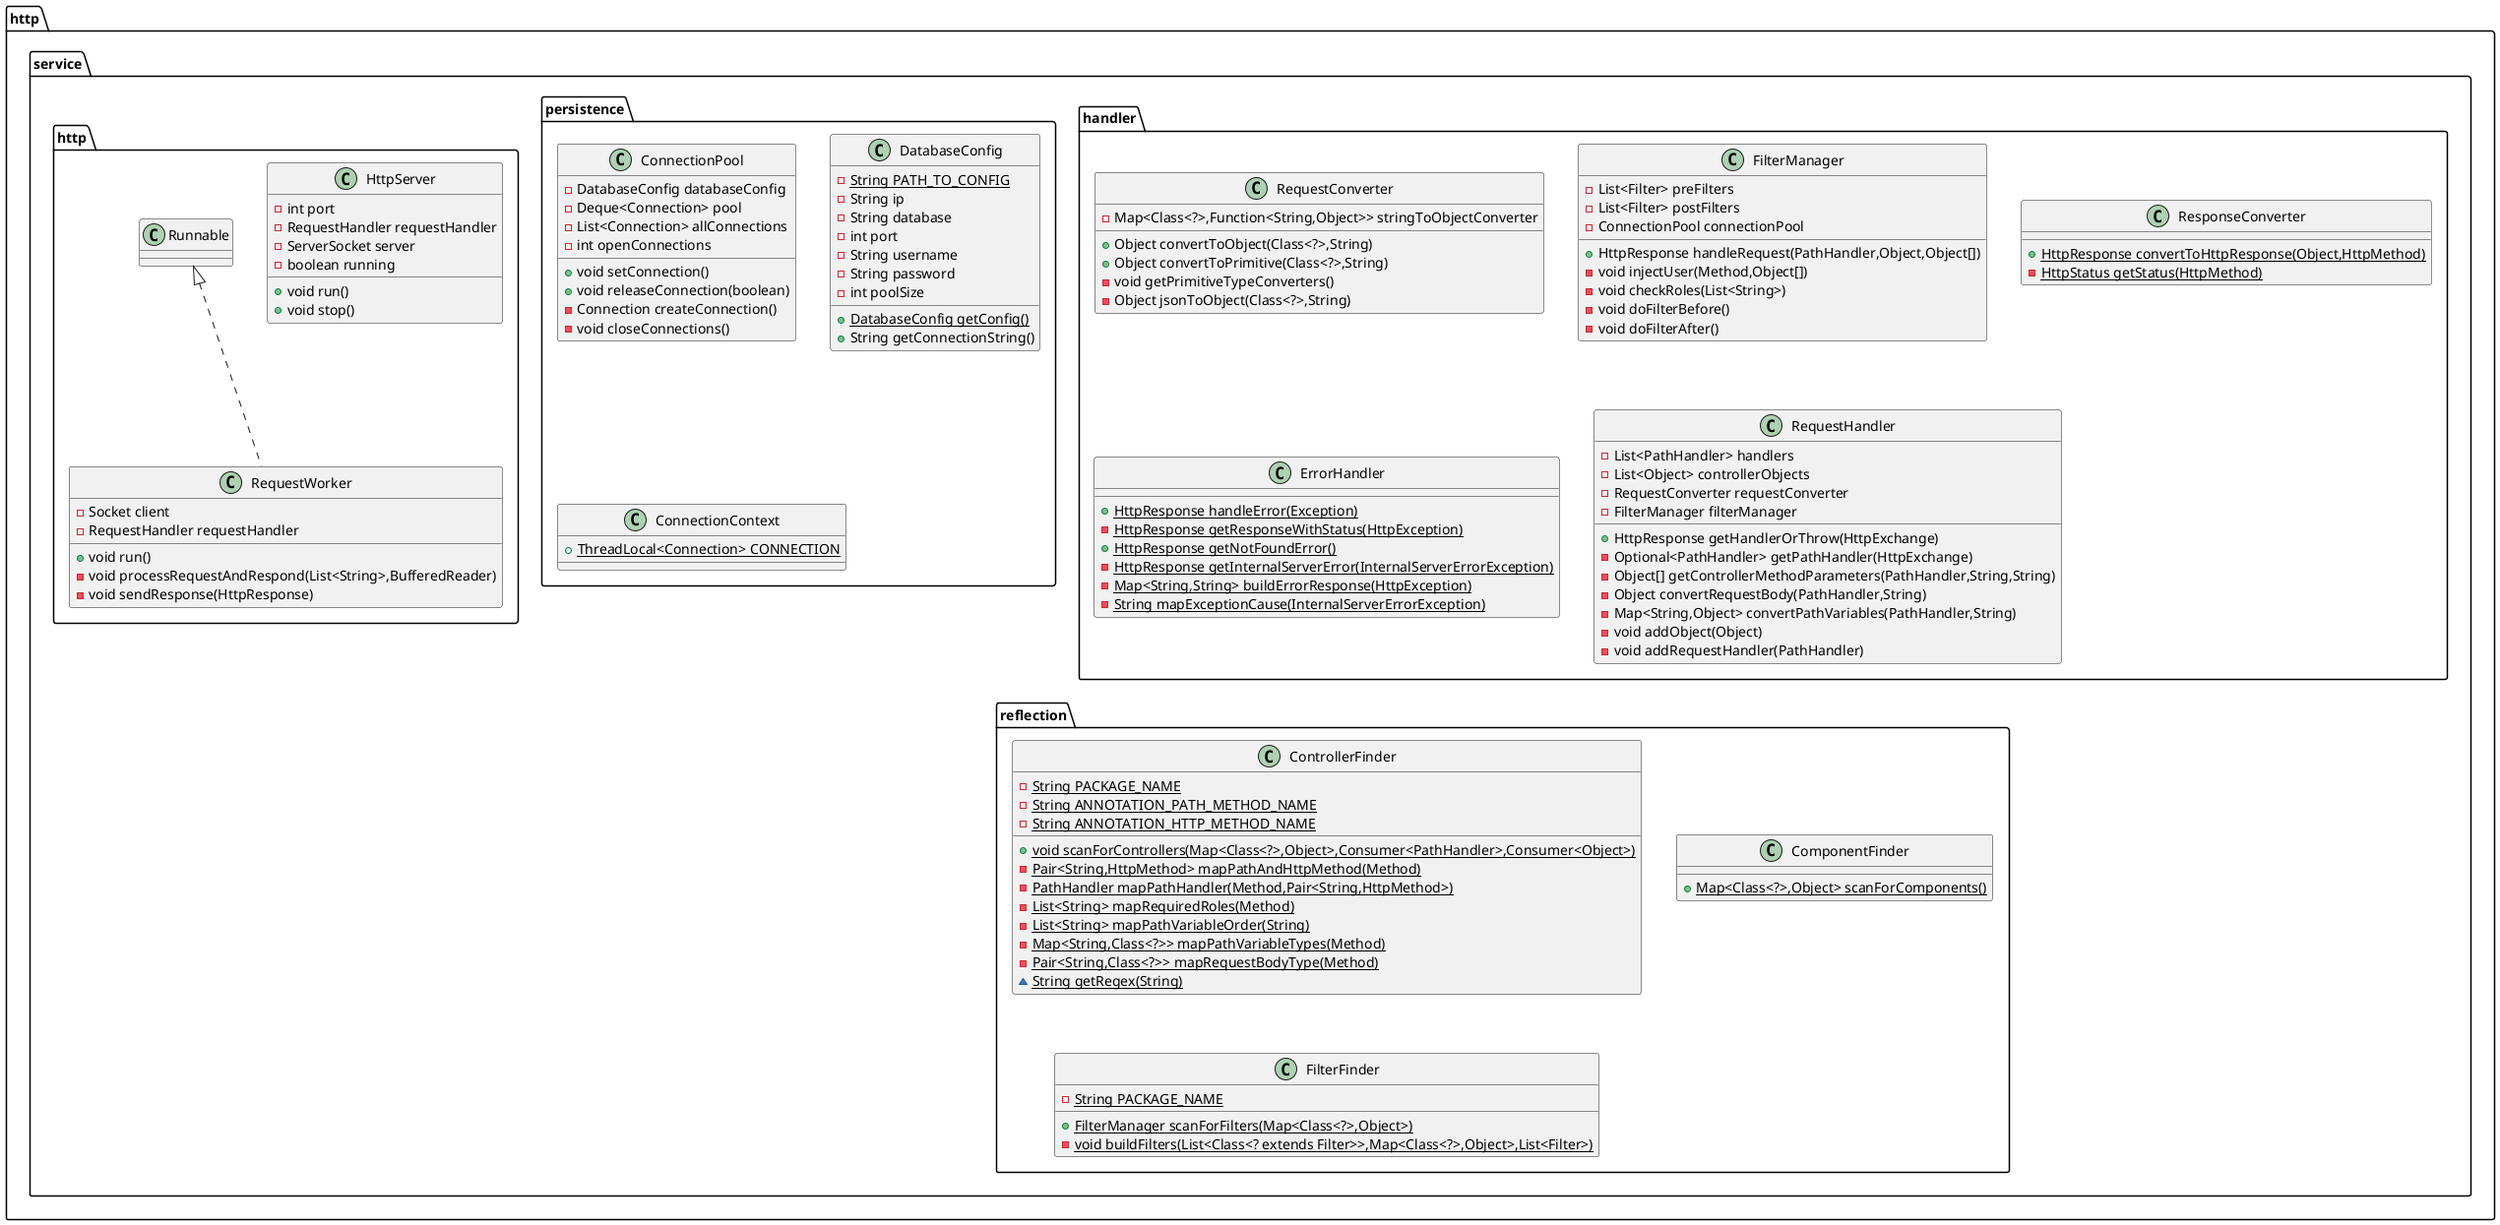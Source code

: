 @startuml
class http.service.handler.RequestConverter {
- Map<Class<?>,Function<String,Object>> stringToObjectConverter
+ Object convertToObject(Class<?>,String)
+ Object convertToPrimitive(Class<?>,String)
- void getPrimitiveTypeConverters()
- Object jsonToObject(Class<?>,String)
}
class http.service.persistence.ConnectionPool {
- DatabaseConfig databaseConfig
- Deque<Connection> pool
- List<Connection> allConnections
- int openConnections
+ void setConnection()
+ void releaseConnection(boolean)
- Connection createConnection()
- void closeConnections()
}
class http.service.reflection.ControllerFinder {
- {static} String PACKAGE_NAME
- {static} String ANNOTATION_PATH_METHOD_NAME
- {static} String ANNOTATION_HTTP_METHOD_NAME
+ {static} void scanForControllers(Map<Class<?>,Object>,Consumer<PathHandler>,Consumer<Object>)
- {static} Pair<String,HttpMethod> mapPathAndHttpMethod(Method)
- {static} PathHandler mapPathHandler(Method,Pair<String,HttpMethod>)
- {static} List<String> mapRequiredRoles(Method)
- {static} List<String> mapPathVariableOrder(String)
- {static} Map<String,Class<?>> mapPathVariableTypes(Method)
- {static} Pair<String,Class<?>> mapRequestBodyType(Method)
~ {static} String getRegex(String)
}
class http.service.handler.FilterManager {
- List<Filter> preFilters
- List<Filter> postFilters
- ConnectionPool connectionPool
+ HttpResponse handleRequest(PathHandler,Object,Object[])
- void injectUser(Method,Object[])
- void checkRoles(List<String>)
- void doFilterBefore()
- void doFilterAfter()
}
class http.service.persistence.DatabaseConfig {
- {static} String PATH_TO_CONFIG
- String ip
- String database
- int port
- String username
- String password
- int poolSize
+ {static} DatabaseConfig getConfig()
+ String getConnectionString()
}
class http.service.handler.ResponseConverter {
+ {static} HttpResponse convertToHttpResponse(Object,HttpMethod)
- {static} HttpStatus getStatus(HttpMethod)
}
class http.service.persistence.ConnectionContext {
+ {static} ThreadLocal<Connection> CONNECTION
}
class http.service.handler.ErrorHandler {
+ {static} HttpResponse handleError(Exception)
- {static} HttpResponse getResponseWithStatus(HttpException)
+ {static} HttpResponse getNotFoundError()
- {static} HttpResponse getInternalServerError(InternalServerErrorException)
- {static} Map<String,String> buildErrorResponse(HttpException)
- {static} String mapExceptionCause(InternalServerErrorException)
}
class http.service.http.HttpServer {
- int port
- RequestHandler requestHandler
- ServerSocket server
- boolean running
+ void run()
+ void stop()
}
class http.service.reflection.ComponentFinder {
+ {static} Map<Class<?>,Object> scanForComponents()
}
class http.service.handler.RequestHandler {
- List<PathHandler> handlers
- List<Object> controllerObjects
- RequestConverter requestConverter
- FilterManager filterManager
+ HttpResponse getHandlerOrThrow(HttpExchange)
- Optional<PathHandler> getPathHandler(HttpExchange)
- Object[] getControllerMethodParameters(PathHandler,String,String)
- Object convertRequestBody(PathHandler,String)
- Map<String,Object> convertPathVariables(PathHandler,String)
- void addObject(Object)
- void addRequestHandler(PathHandler)
}
class http.service.http.RequestWorker {
- Socket client
- RequestHandler requestHandler
+ void run()
- void processRequestAndRespond(List<String>,BufferedReader)
- void sendResponse(HttpResponse)
}
class http.service.reflection.FilterFinder {
- {static} String PACKAGE_NAME
+ {static} FilterManager scanForFilters(Map<Class<?>,Object>)
- {static} void buildFilters(List<Class<? extends Filter>>,Map<Class<?>,Object>,List<Filter>)
}


http.service.http.Runnable <|.. http.service.http.RequestWorker
@enduml